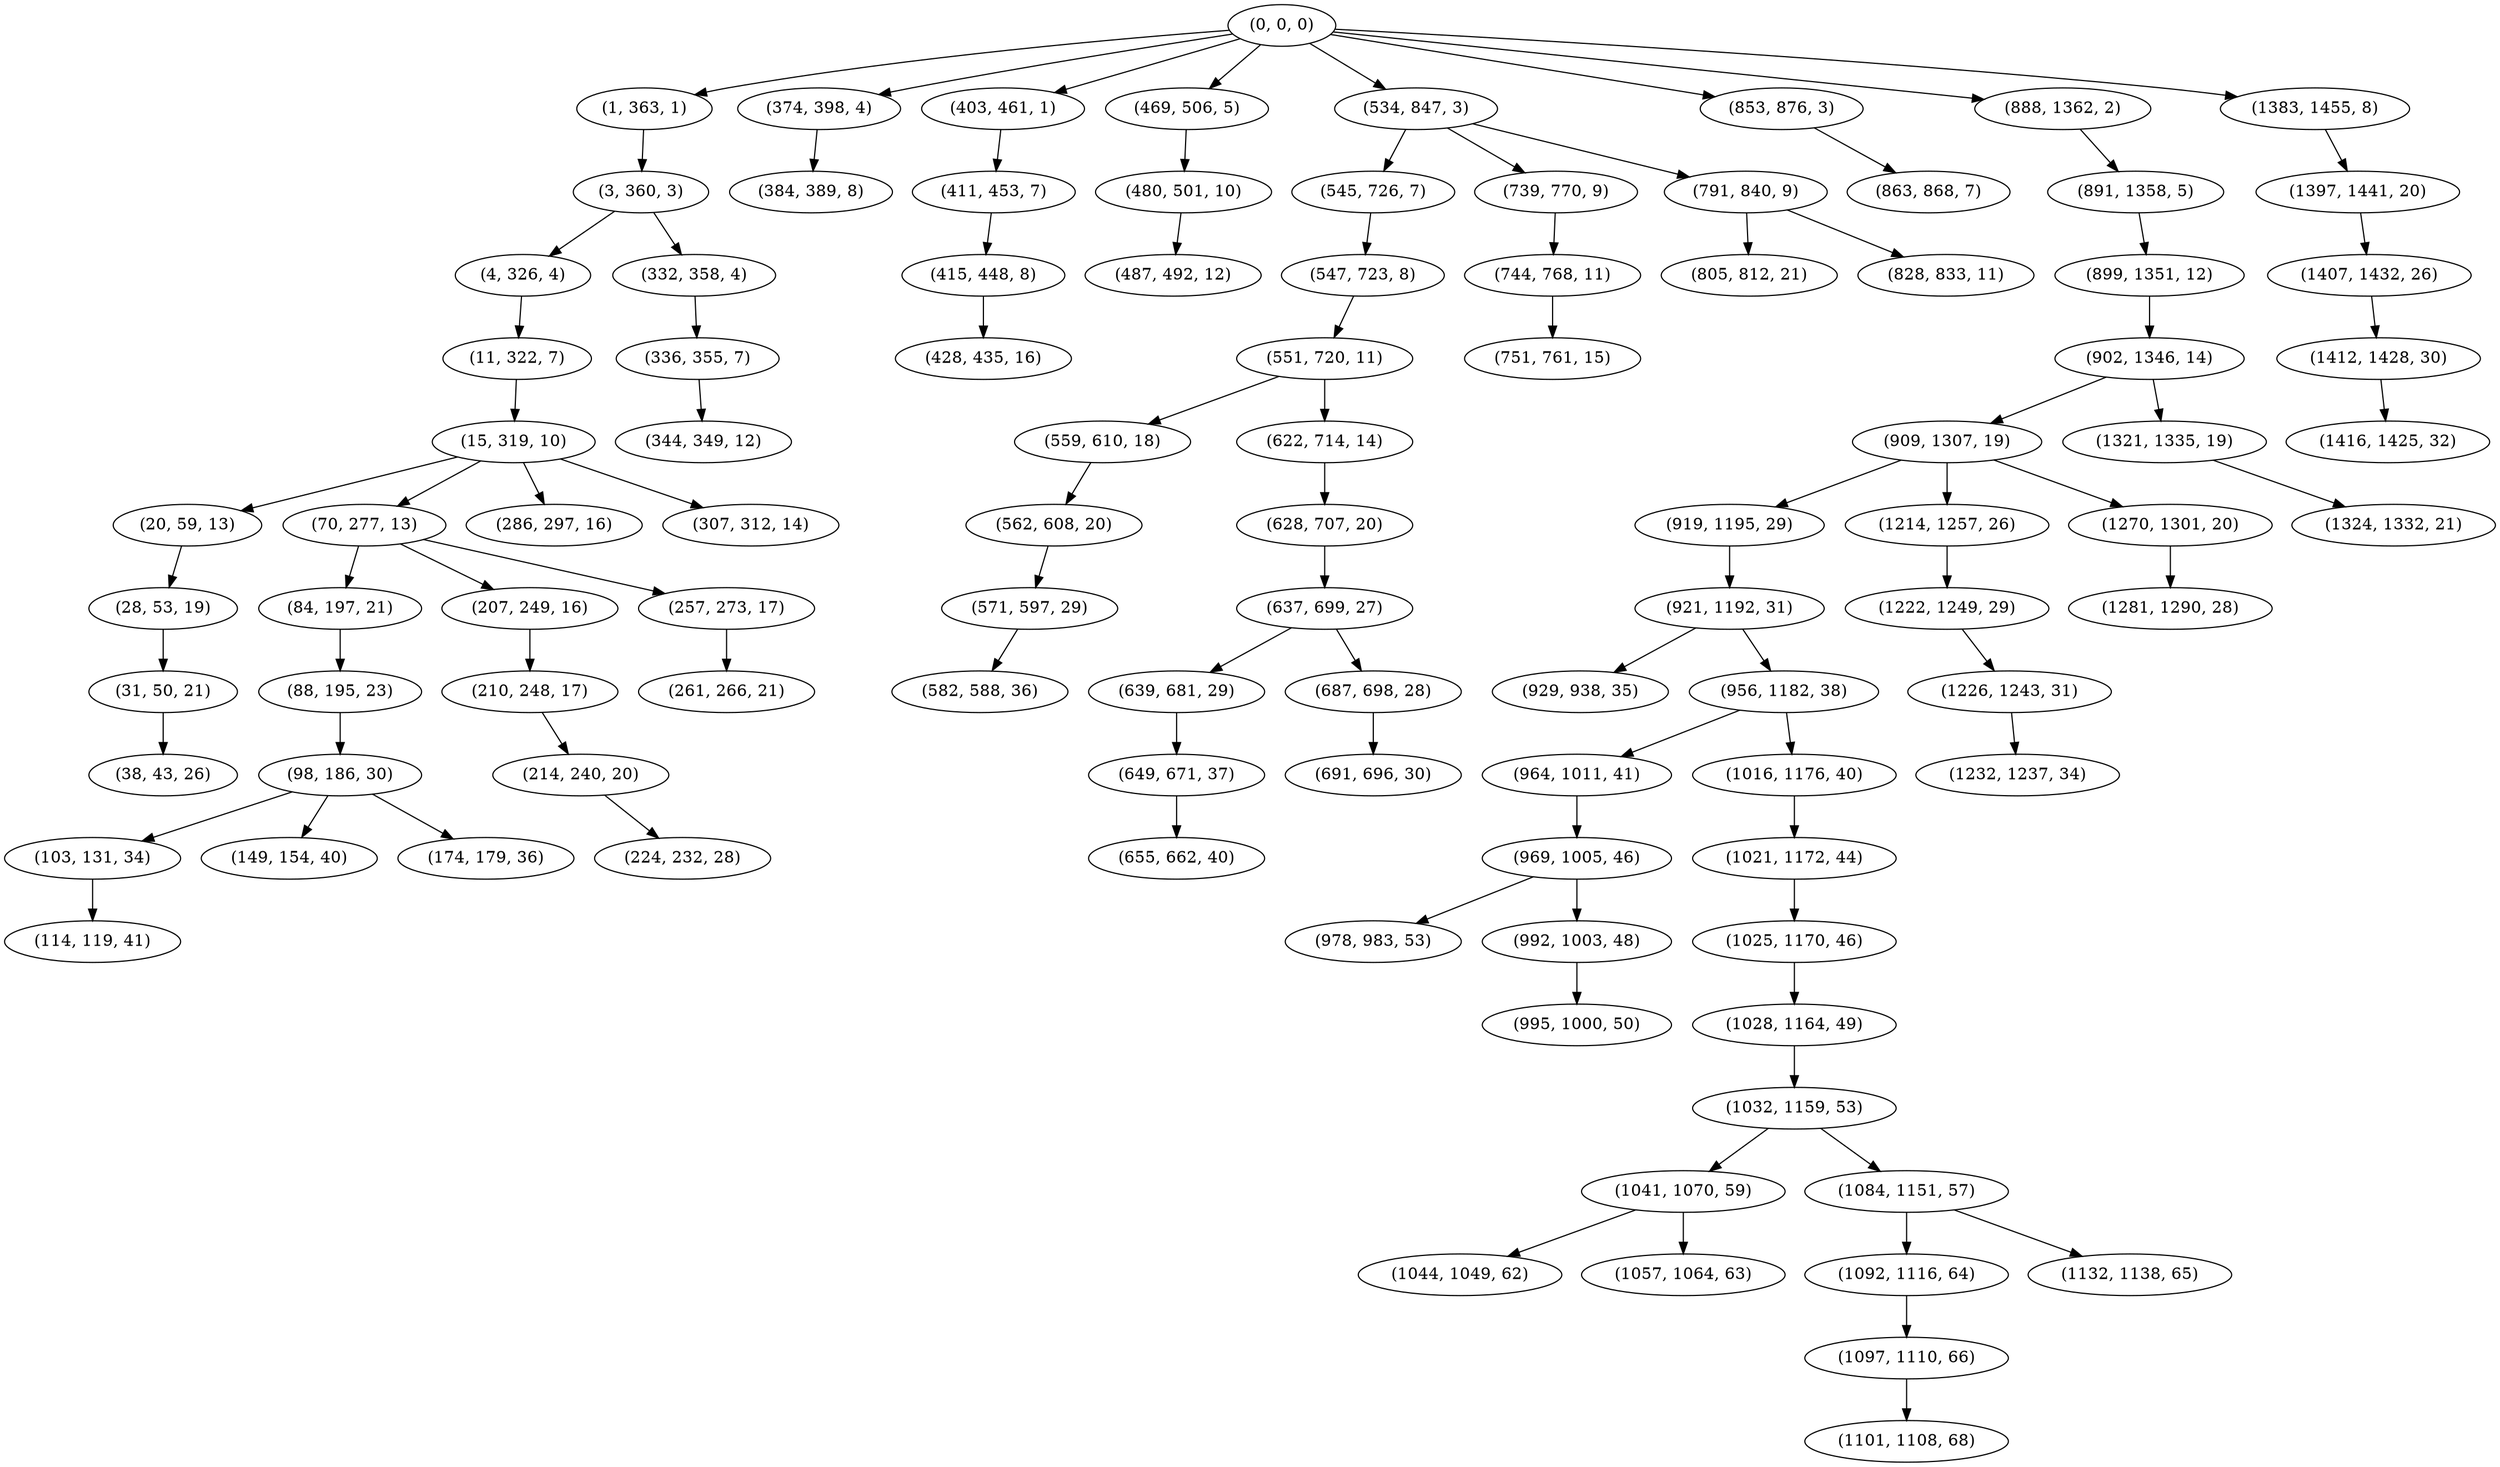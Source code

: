 digraph tree {
    "(0, 0, 0)";
    "(1, 363, 1)";
    "(3, 360, 3)";
    "(4, 326, 4)";
    "(11, 322, 7)";
    "(15, 319, 10)";
    "(20, 59, 13)";
    "(28, 53, 19)";
    "(31, 50, 21)";
    "(38, 43, 26)";
    "(70, 277, 13)";
    "(84, 197, 21)";
    "(88, 195, 23)";
    "(98, 186, 30)";
    "(103, 131, 34)";
    "(114, 119, 41)";
    "(149, 154, 40)";
    "(174, 179, 36)";
    "(207, 249, 16)";
    "(210, 248, 17)";
    "(214, 240, 20)";
    "(224, 232, 28)";
    "(257, 273, 17)";
    "(261, 266, 21)";
    "(286, 297, 16)";
    "(307, 312, 14)";
    "(332, 358, 4)";
    "(336, 355, 7)";
    "(344, 349, 12)";
    "(374, 398, 4)";
    "(384, 389, 8)";
    "(403, 461, 1)";
    "(411, 453, 7)";
    "(415, 448, 8)";
    "(428, 435, 16)";
    "(469, 506, 5)";
    "(480, 501, 10)";
    "(487, 492, 12)";
    "(534, 847, 3)";
    "(545, 726, 7)";
    "(547, 723, 8)";
    "(551, 720, 11)";
    "(559, 610, 18)";
    "(562, 608, 20)";
    "(571, 597, 29)";
    "(582, 588, 36)";
    "(622, 714, 14)";
    "(628, 707, 20)";
    "(637, 699, 27)";
    "(639, 681, 29)";
    "(649, 671, 37)";
    "(655, 662, 40)";
    "(687, 698, 28)";
    "(691, 696, 30)";
    "(739, 770, 9)";
    "(744, 768, 11)";
    "(751, 761, 15)";
    "(791, 840, 9)";
    "(805, 812, 21)";
    "(828, 833, 11)";
    "(853, 876, 3)";
    "(863, 868, 7)";
    "(888, 1362, 2)";
    "(891, 1358, 5)";
    "(899, 1351, 12)";
    "(902, 1346, 14)";
    "(909, 1307, 19)";
    "(919, 1195, 29)";
    "(921, 1192, 31)";
    "(929, 938, 35)";
    "(956, 1182, 38)";
    "(964, 1011, 41)";
    "(969, 1005, 46)";
    "(978, 983, 53)";
    "(992, 1003, 48)";
    "(995, 1000, 50)";
    "(1016, 1176, 40)";
    "(1021, 1172, 44)";
    "(1025, 1170, 46)";
    "(1028, 1164, 49)";
    "(1032, 1159, 53)";
    "(1041, 1070, 59)";
    "(1044, 1049, 62)";
    "(1057, 1064, 63)";
    "(1084, 1151, 57)";
    "(1092, 1116, 64)";
    "(1097, 1110, 66)";
    "(1101, 1108, 68)";
    "(1132, 1138, 65)";
    "(1214, 1257, 26)";
    "(1222, 1249, 29)";
    "(1226, 1243, 31)";
    "(1232, 1237, 34)";
    "(1270, 1301, 20)";
    "(1281, 1290, 28)";
    "(1321, 1335, 19)";
    "(1324, 1332, 21)";
    "(1383, 1455, 8)";
    "(1397, 1441, 20)";
    "(1407, 1432, 26)";
    "(1412, 1428, 30)";
    "(1416, 1425, 32)";
    "(0, 0, 0)" -> "(1, 363, 1)";
    "(0, 0, 0)" -> "(374, 398, 4)";
    "(0, 0, 0)" -> "(403, 461, 1)";
    "(0, 0, 0)" -> "(469, 506, 5)";
    "(0, 0, 0)" -> "(534, 847, 3)";
    "(0, 0, 0)" -> "(853, 876, 3)";
    "(0, 0, 0)" -> "(888, 1362, 2)";
    "(0, 0, 0)" -> "(1383, 1455, 8)";
    "(1, 363, 1)" -> "(3, 360, 3)";
    "(3, 360, 3)" -> "(4, 326, 4)";
    "(3, 360, 3)" -> "(332, 358, 4)";
    "(4, 326, 4)" -> "(11, 322, 7)";
    "(11, 322, 7)" -> "(15, 319, 10)";
    "(15, 319, 10)" -> "(20, 59, 13)";
    "(15, 319, 10)" -> "(70, 277, 13)";
    "(15, 319, 10)" -> "(286, 297, 16)";
    "(15, 319, 10)" -> "(307, 312, 14)";
    "(20, 59, 13)" -> "(28, 53, 19)";
    "(28, 53, 19)" -> "(31, 50, 21)";
    "(31, 50, 21)" -> "(38, 43, 26)";
    "(70, 277, 13)" -> "(84, 197, 21)";
    "(70, 277, 13)" -> "(207, 249, 16)";
    "(70, 277, 13)" -> "(257, 273, 17)";
    "(84, 197, 21)" -> "(88, 195, 23)";
    "(88, 195, 23)" -> "(98, 186, 30)";
    "(98, 186, 30)" -> "(103, 131, 34)";
    "(98, 186, 30)" -> "(149, 154, 40)";
    "(98, 186, 30)" -> "(174, 179, 36)";
    "(103, 131, 34)" -> "(114, 119, 41)";
    "(207, 249, 16)" -> "(210, 248, 17)";
    "(210, 248, 17)" -> "(214, 240, 20)";
    "(214, 240, 20)" -> "(224, 232, 28)";
    "(257, 273, 17)" -> "(261, 266, 21)";
    "(332, 358, 4)" -> "(336, 355, 7)";
    "(336, 355, 7)" -> "(344, 349, 12)";
    "(374, 398, 4)" -> "(384, 389, 8)";
    "(403, 461, 1)" -> "(411, 453, 7)";
    "(411, 453, 7)" -> "(415, 448, 8)";
    "(415, 448, 8)" -> "(428, 435, 16)";
    "(469, 506, 5)" -> "(480, 501, 10)";
    "(480, 501, 10)" -> "(487, 492, 12)";
    "(534, 847, 3)" -> "(545, 726, 7)";
    "(534, 847, 3)" -> "(739, 770, 9)";
    "(534, 847, 3)" -> "(791, 840, 9)";
    "(545, 726, 7)" -> "(547, 723, 8)";
    "(547, 723, 8)" -> "(551, 720, 11)";
    "(551, 720, 11)" -> "(559, 610, 18)";
    "(551, 720, 11)" -> "(622, 714, 14)";
    "(559, 610, 18)" -> "(562, 608, 20)";
    "(562, 608, 20)" -> "(571, 597, 29)";
    "(571, 597, 29)" -> "(582, 588, 36)";
    "(622, 714, 14)" -> "(628, 707, 20)";
    "(628, 707, 20)" -> "(637, 699, 27)";
    "(637, 699, 27)" -> "(639, 681, 29)";
    "(637, 699, 27)" -> "(687, 698, 28)";
    "(639, 681, 29)" -> "(649, 671, 37)";
    "(649, 671, 37)" -> "(655, 662, 40)";
    "(687, 698, 28)" -> "(691, 696, 30)";
    "(739, 770, 9)" -> "(744, 768, 11)";
    "(744, 768, 11)" -> "(751, 761, 15)";
    "(791, 840, 9)" -> "(805, 812, 21)";
    "(791, 840, 9)" -> "(828, 833, 11)";
    "(853, 876, 3)" -> "(863, 868, 7)";
    "(888, 1362, 2)" -> "(891, 1358, 5)";
    "(891, 1358, 5)" -> "(899, 1351, 12)";
    "(899, 1351, 12)" -> "(902, 1346, 14)";
    "(902, 1346, 14)" -> "(909, 1307, 19)";
    "(902, 1346, 14)" -> "(1321, 1335, 19)";
    "(909, 1307, 19)" -> "(919, 1195, 29)";
    "(909, 1307, 19)" -> "(1214, 1257, 26)";
    "(909, 1307, 19)" -> "(1270, 1301, 20)";
    "(919, 1195, 29)" -> "(921, 1192, 31)";
    "(921, 1192, 31)" -> "(929, 938, 35)";
    "(921, 1192, 31)" -> "(956, 1182, 38)";
    "(956, 1182, 38)" -> "(964, 1011, 41)";
    "(956, 1182, 38)" -> "(1016, 1176, 40)";
    "(964, 1011, 41)" -> "(969, 1005, 46)";
    "(969, 1005, 46)" -> "(978, 983, 53)";
    "(969, 1005, 46)" -> "(992, 1003, 48)";
    "(992, 1003, 48)" -> "(995, 1000, 50)";
    "(1016, 1176, 40)" -> "(1021, 1172, 44)";
    "(1021, 1172, 44)" -> "(1025, 1170, 46)";
    "(1025, 1170, 46)" -> "(1028, 1164, 49)";
    "(1028, 1164, 49)" -> "(1032, 1159, 53)";
    "(1032, 1159, 53)" -> "(1041, 1070, 59)";
    "(1032, 1159, 53)" -> "(1084, 1151, 57)";
    "(1041, 1070, 59)" -> "(1044, 1049, 62)";
    "(1041, 1070, 59)" -> "(1057, 1064, 63)";
    "(1084, 1151, 57)" -> "(1092, 1116, 64)";
    "(1084, 1151, 57)" -> "(1132, 1138, 65)";
    "(1092, 1116, 64)" -> "(1097, 1110, 66)";
    "(1097, 1110, 66)" -> "(1101, 1108, 68)";
    "(1214, 1257, 26)" -> "(1222, 1249, 29)";
    "(1222, 1249, 29)" -> "(1226, 1243, 31)";
    "(1226, 1243, 31)" -> "(1232, 1237, 34)";
    "(1270, 1301, 20)" -> "(1281, 1290, 28)";
    "(1321, 1335, 19)" -> "(1324, 1332, 21)";
    "(1383, 1455, 8)" -> "(1397, 1441, 20)";
    "(1397, 1441, 20)" -> "(1407, 1432, 26)";
    "(1407, 1432, 26)" -> "(1412, 1428, 30)";
    "(1412, 1428, 30)" -> "(1416, 1425, 32)";
}
